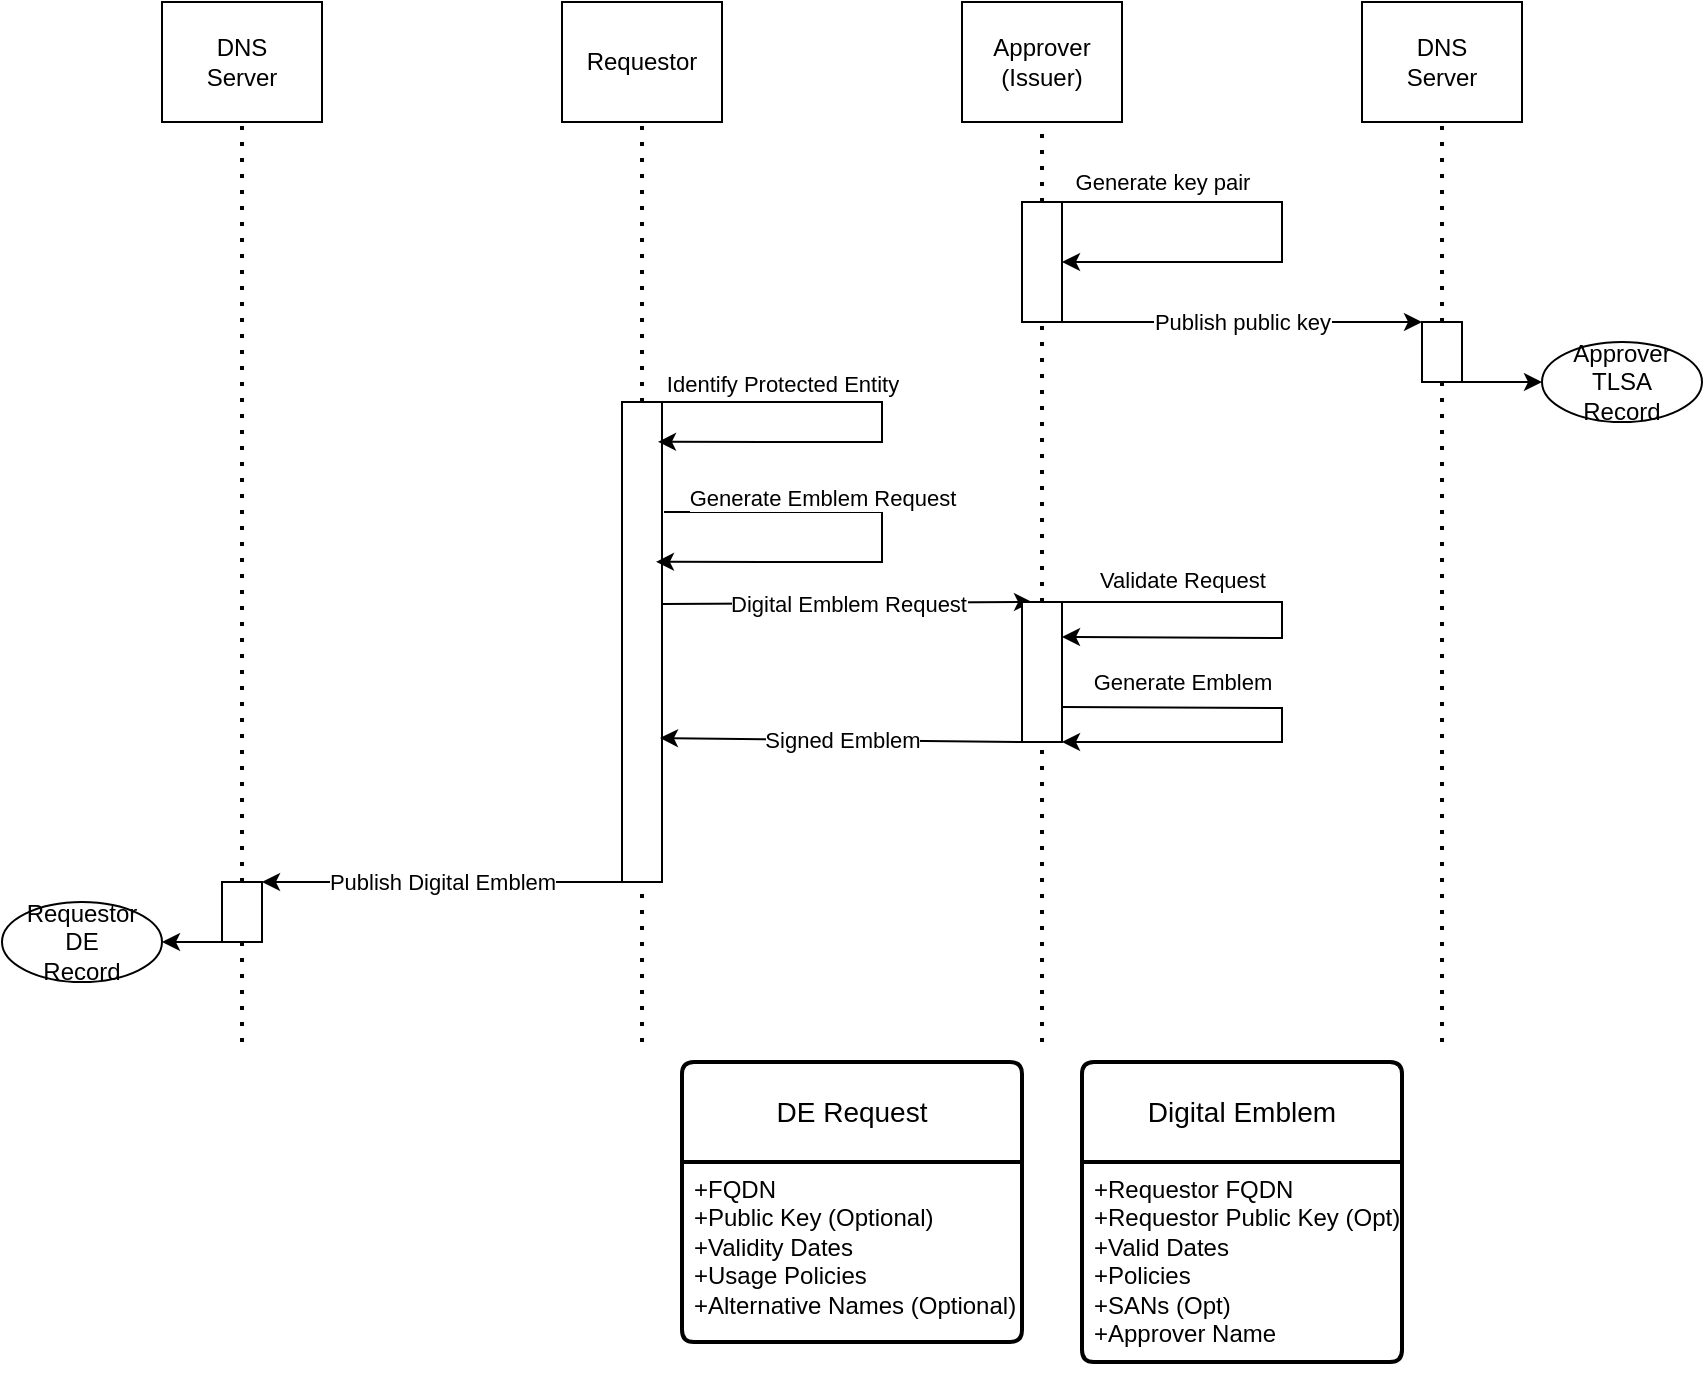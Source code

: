 <mxfile version="24.7.8">
  <diagram name="Page-1" id="2YBvvXClWsGukQMizWep">
    <mxGraphModel dx="1016" dy="854" grid="1" gridSize="10" guides="1" tooltips="1" connect="1" arrows="1" fold="1" page="1" pageScale="1" pageWidth="850" pageHeight="1100" math="0" shadow="0">
      <root>
        <mxCell id="0" />
        <mxCell id="1" parent="0" />
        <mxCell id="ama0kXbUllyE-8_Y7R_g-76" style="edgeStyle=orthogonalEdgeStyle;rounded=0;orthogonalLoop=1;jettySize=auto;html=1;exitX=0.5;exitY=1;exitDx=0;exitDy=0;entryX=0.5;entryY=1;entryDx=0;entryDy=0;" edge="1" parent="1" source="ama0kXbUllyE-8_Y7R_g-74" target="ama0kXbUllyE-8_Y7R_g-73">
          <mxGeometry relative="1" as="geometry" />
        </mxCell>
        <mxCell id="ama0kXbUllyE-8_Y7R_g-22" value="DNS&lt;div&gt;Server&lt;/div&gt;" style="rounded=0;whiteSpace=wrap;html=1;" vertex="1" parent="1">
          <mxGeometry x="80" y="40" width="80" height="60" as="geometry" />
        </mxCell>
        <mxCell id="ama0kXbUllyE-8_Y7R_g-23" value="Requestor" style="rounded=0;whiteSpace=wrap;html=1;" vertex="1" parent="1">
          <mxGeometry x="280" y="40" width="80" height="60" as="geometry" />
        </mxCell>
        <mxCell id="ama0kXbUllyE-8_Y7R_g-24" value="Approver&lt;div&gt;(Issuer)&lt;/div&gt;" style="rounded=0;whiteSpace=wrap;html=1;" vertex="1" parent="1">
          <mxGeometry x="480" y="40" width="80" height="60" as="geometry" />
        </mxCell>
        <mxCell id="ama0kXbUllyE-8_Y7R_g-25" value="DNS&lt;div&gt;Server&lt;/div&gt;" style="rounded=0;whiteSpace=wrap;html=1;" vertex="1" parent="1">
          <mxGeometry x="680" y="40" width="80" height="60" as="geometry" />
        </mxCell>
        <mxCell id="ama0kXbUllyE-8_Y7R_g-27" value="" style="endArrow=none;dashed=1;html=1;dashPattern=1 3;strokeWidth=2;rounded=0;entryX=0.5;entryY=1;entryDx=0;entryDy=0;" edge="1" parent="1" source="ama0kXbUllyE-8_Y7R_g-65" target="ama0kXbUllyE-8_Y7R_g-22">
          <mxGeometry width="50" height="50" relative="1" as="geometry">
            <mxPoint x="120" y="560" as="sourcePoint" />
            <mxPoint x="450" y="410" as="targetPoint" />
          </mxGeometry>
        </mxCell>
        <mxCell id="ama0kXbUllyE-8_Y7R_g-28" value="" style="endArrow=none;dashed=1;html=1;dashPattern=1 3;strokeWidth=2;rounded=0;entryX=0.5;entryY=1;entryDx=0;entryDy=0;" edge="1" parent="1" source="ama0kXbUllyE-8_Y7R_g-45" target="ama0kXbUllyE-8_Y7R_g-23">
          <mxGeometry width="50" height="50" relative="1" as="geometry">
            <mxPoint x="320" y="560" as="sourcePoint" />
            <mxPoint x="460" y="420" as="targetPoint" />
          </mxGeometry>
        </mxCell>
        <mxCell id="ama0kXbUllyE-8_Y7R_g-29" value="" style="endArrow=none;dashed=1;html=1;dashPattern=1 3;strokeWidth=2;rounded=0;entryX=0.5;entryY=1;entryDx=0;entryDy=0;" edge="1" parent="1" source="ama0kXbUllyE-8_Y7R_g-31" target="ama0kXbUllyE-8_Y7R_g-24">
          <mxGeometry width="50" height="50" relative="1" as="geometry">
            <mxPoint x="520" y="560" as="sourcePoint" />
            <mxPoint x="470" y="430" as="targetPoint" />
          </mxGeometry>
        </mxCell>
        <mxCell id="ama0kXbUllyE-8_Y7R_g-30" value="" style="endArrow=none;dashed=1;html=1;dashPattern=1 3;strokeWidth=2;rounded=0;entryX=0.5;entryY=1;entryDx=0;entryDy=0;" edge="1" parent="1" source="ama0kXbUllyE-8_Y7R_g-36" target="ama0kXbUllyE-8_Y7R_g-25">
          <mxGeometry width="50" height="50" relative="1" as="geometry">
            <mxPoint x="720" y="560" as="sourcePoint" />
            <mxPoint x="480" y="440" as="targetPoint" />
          </mxGeometry>
        </mxCell>
        <mxCell id="ama0kXbUllyE-8_Y7R_g-32" value="" style="endArrow=none;dashed=1;html=1;dashPattern=1 3;strokeWidth=2;rounded=0;entryX=0.5;entryY=1;entryDx=0;entryDy=0;" edge="1" parent="1" source="ama0kXbUllyE-8_Y7R_g-57" target="ama0kXbUllyE-8_Y7R_g-31">
          <mxGeometry width="50" height="50" relative="1" as="geometry">
            <mxPoint x="520" y="560" as="sourcePoint" />
            <mxPoint x="520" y="100" as="targetPoint" />
          </mxGeometry>
        </mxCell>
        <mxCell id="ama0kXbUllyE-8_Y7R_g-31" value="" style="rounded=0;whiteSpace=wrap;html=1;" vertex="1" parent="1">
          <mxGeometry x="510" y="140" width="20" height="60" as="geometry" />
        </mxCell>
        <mxCell id="ama0kXbUllyE-8_Y7R_g-33" value="" style="endArrow=classic;html=1;rounded=0;exitX=1;exitY=0;exitDx=0;exitDy=0;entryX=1;entryY=0.5;entryDx=0;entryDy=0;" edge="1" parent="1" source="ama0kXbUllyE-8_Y7R_g-31" target="ama0kXbUllyE-8_Y7R_g-31">
          <mxGeometry relative="1" as="geometry">
            <mxPoint x="370" y="440" as="sourcePoint" />
            <mxPoint x="540" y="170" as="targetPoint" />
            <Array as="points">
              <mxPoint x="640" y="140" />
              <mxPoint x="640" y="170" />
            </Array>
          </mxGeometry>
        </mxCell>
        <mxCell id="ama0kXbUllyE-8_Y7R_g-34" value="Generate key pair" style="edgeLabel;resizable=0;html=1;;align=center;verticalAlign=middle;" connectable="0" vertex="1" parent="ama0kXbUllyE-8_Y7R_g-33">
          <mxGeometry relative="1" as="geometry">
            <mxPoint x="-60" y="-25" as="offset" />
          </mxGeometry>
        </mxCell>
        <mxCell id="ama0kXbUllyE-8_Y7R_g-37" value="" style="endArrow=none;dashed=1;html=1;dashPattern=1 3;strokeWidth=2;rounded=0;entryX=0.5;entryY=1;entryDx=0;entryDy=0;" edge="1" parent="1" target="ama0kXbUllyE-8_Y7R_g-36">
          <mxGeometry width="50" height="50" relative="1" as="geometry">
            <mxPoint x="720" y="560" as="sourcePoint" />
            <mxPoint x="720" y="100" as="targetPoint" />
          </mxGeometry>
        </mxCell>
        <mxCell id="ama0kXbUllyE-8_Y7R_g-36" value="" style="rounded=0;whiteSpace=wrap;html=1;" vertex="1" parent="1">
          <mxGeometry x="710" y="200" width="20" height="30" as="geometry" />
        </mxCell>
        <mxCell id="ama0kXbUllyE-8_Y7R_g-38" value="" style="endArrow=classic;html=1;rounded=0;exitX=1;exitY=1;exitDx=0;exitDy=0;entryX=0;entryY=0;entryDx=0;entryDy=0;" edge="1" parent="1" source="ama0kXbUllyE-8_Y7R_g-31" target="ama0kXbUllyE-8_Y7R_g-36">
          <mxGeometry relative="1" as="geometry">
            <mxPoint x="540" y="200" as="sourcePoint" />
            <mxPoint x="470" y="440" as="targetPoint" />
          </mxGeometry>
        </mxCell>
        <mxCell id="ama0kXbUllyE-8_Y7R_g-39" value="Publish public key" style="edgeLabel;resizable=0;html=1;;align=center;verticalAlign=middle;" connectable="0" vertex="1" parent="ama0kXbUllyE-8_Y7R_g-38">
          <mxGeometry relative="1" as="geometry" />
        </mxCell>
        <mxCell id="ama0kXbUllyE-8_Y7R_g-40" value="Approver&lt;div&gt;TLSA&lt;/div&gt;&lt;div&gt;Record&lt;/div&gt;" style="ellipse;whiteSpace=wrap;html=1;" vertex="1" parent="1">
          <mxGeometry x="770" y="210" width="80" height="40" as="geometry" />
        </mxCell>
        <mxCell id="ama0kXbUllyE-8_Y7R_g-44" value="" style="endArrow=classic;html=1;rounded=0;exitX=1;exitY=1;exitDx=0;exitDy=0;entryX=0;entryY=0.5;entryDx=0;entryDy=0;" edge="1" parent="1" source="ama0kXbUllyE-8_Y7R_g-36" target="ama0kXbUllyE-8_Y7R_g-40">
          <mxGeometry width="50" height="50" relative="1" as="geometry">
            <mxPoint x="400" y="460" as="sourcePoint" />
            <mxPoint x="450" y="410" as="targetPoint" />
          </mxGeometry>
        </mxCell>
        <mxCell id="ama0kXbUllyE-8_Y7R_g-46" value="" style="endArrow=none;dashed=1;html=1;dashPattern=1 3;strokeWidth=2;rounded=0;entryX=0.5;entryY=1;entryDx=0;entryDy=0;" edge="1" parent="1" target="ama0kXbUllyE-8_Y7R_g-45">
          <mxGeometry width="50" height="50" relative="1" as="geometry">
            <mxPoint x="320" y="560" as="sourcePoint" />
            <mxPoint x="320" y="100" as="targetPoint" />
          </mxGeometry>
        </mxCell>
        <mxCell id="ama0kXbUllyE-8_Y7R_g-45" value="" style="rounded=0;whiteSpace=wrap;html=1;" vertex="1" parent="1">
          <mxGeometry x="310" y="240" width="20" height="240" as="geometry" />
        </mxCell>
        <mxCell id="ama0kXbUllyE-8_Y7R_g-48" value="" style="endArrow=classic;html=1;rounded=0;exitX=1;exitY=0;exitDx=0;exitDy=0;entryX=0.9;entryY=0.083;entryDx=0;entryDy=0;entryPerimeter=0;" edge="1" parent="1" source="ama0kXbUllyE-8_Y7R_g-45" target="ama0kXbUllyE-8_Y7R_g-45">
          <mxGeometry relative="1" as="geometry">
            <mxPoint x="370" y="440" as="sourcePoint" />
            <mxPoint x="340" y="270" as="targetPoint" />
            <Array as="points">
              <mxPoint x="440" y="240" />
              <mxPoint x="440" y="260" />
            </Array>
          </mxGeometry>
        </mxCell>
        <mxCell id="ama0kXbUllyE-8_Y7R_g-49" value="Identify Protected Entity" style="edgeLabel;resizable=0;html=1;;align=center;verticalAlign=middle;" connectable="0" vertex="1" parent="ama0kXbUllyE-8_Y7R_g-48">
          <mxGeometry relative="1" as="geometry">
            <mxPoint x="-50" y="-20" as="offset" />
          </mxGeometry>
        </mxCell>
        <mxCell id="ama0kXbUllyE-8_Y7R_g-52" value="" style="endArrow=classic;html=1;rounded=0;exitX=1.05;exitY=0.229;exitDx=0;exitDy=0;entryX=0.85;entryY=0.333;entryDx=0;entryDy=0;exitPerimeter=0;entryPerimeter=0;" edge="1" parent="1" source="ama0kXbUllyE-8_Y7R_g-45" target="ama0kXbUllyE-8_Y7R_g-45">
          <mxGeometry relative="1" as="geometry">
            <mxPoint x="340" y="305" as="sourcePoint" />
            <mxPoint x="340" y="322.5" as="targetPoint" />
            <Array as="points">
              <mxPoint x="440" y="295" />
              <mxPoint x="440" y="320" />
            </Array>
          </mxGeometry>
        </mxCell>
        <mxCell id="ama0kXbUllyE-8_Y7R_g-53" value="Generate Emblem Request" style="edgeLabel;resizable=0;html=1;;align=center;verticalAlign=middle;" connectable="0" vertex="1" parent="ama0kXbUllyE-8_Y7R_g-52">
          <mxGeometry relative="1" as="geometry">
            <mxPoint x="-30" y="-22" as="offset" />
          </mxGeometry>
        </mxCell>
        <mxCell id="ama0kXbUllyE-8_Y7R_g-55" value="" style="endArrow=classic;html=1;rounded=0;entryX=0.25;entryY=0;entryDx=0;entryDy=0;" edge="1" parent="1" target="ama0kXbUllyE-8_Y7R_g-57">
          <mxGeometry relative="1" as="geometry">
            <mxPoint x="330" y="341" as="sourcePoint" />
            <mxPoint x="470" y="440" as="targetPoint" />
          </mxGeometry>
        </mxCell>
        <mxCell id="ama0kXbUllyE-8_Y7R_g-56" value="Digital Emblem Request" style="edgeLabel;resizable=0;html=1;;align=center;verticalAlign=middle;" connectable="0" vertex="1" parent="ama0kXbUllyE-8_Y7R_g-55">
          <mxGeometry relative="1" as="geometry" />
        </mxCell>
        <mxCell id="ama0kXbUllyE-8_Y7R_g-58" value="" style="endArrow=classic;html=1;rounded=0;exitX=1;exitY=0;exitDx=0;exitDy=0;entryX=1;entryY=0.25;entryDx=0;entryDy=0;" edge="1" parent="1" source="ama0kXbUllyE-8_Y7R_g-57" target="ama0kXbUllyE-8_Y7R_g-57">
          <mxGeometry relative="1" as="geometry">
            <mxPoint x="370" y="440" as="sourcePoint" />
            <mxPoint x="720" y="390" as="targetPoint" />
            <Array as="points">
              <mxPoint x="640" y="340" />
              <mxPoint x="640" y="358" />
            </Array>
          </mxGeometry>
        </mxCell>
        <mxCell id="ama0kXbUllyE-8_Y7R_g-59" value="Validate Request" style="edgeLabel;resizable=0;html=1;;align=center;verticalAlign=middle;" connectable="0" vertex="1" parent="ama0kXbUllyE-8_Y7R_g-58">
          <mxGeometry relative="1" as="geometry">
            <mxPoint x="-50" y="-20" as="offset" />
          </mxGeometry>
        </mxCell>
        <mxCell id="ama0kXbUllyE-8_Y7R_g-60" value="" style="endArrow=classic;html=1;rounded=0;exitX=1;exitY=0.75;exitDx=0;exitDy=0;entryX=1;entryY=1;entryDx=0;entryDy=0;" edge="1" parent="1" source="ama0kXbUllyE-8_Y7R_g-57" target="ama0kXbUllyE-8_Y7R_g-57">
          <mxGeometry relative="1" as="geometry">
            <mxPoint x="540" y="380" as="sourcePoint" />
            <mxPoint x="550" y="410" as="targetPoint" />
            <Array as="points">
              <mxPoint x="640" y="393" />
              <mxPoint x="640" y="410" />
            </Array>
          </mxGeometry>
        </mxCell>
        <mxCell id="ama0kXbUllyE-8_Y7R_g-61" value="Generate Emblem" style="edgeLabel;resizable=0;html=1;;align=center;verticalAlign=middle;" connectable="0" vertex="1" parent="ama0kXbUllyE-8_Y7R_g-60">
          <mxGeometry relative="1" as="geometry">
            <mxPoint x="-50" y="-22" as="offset" />
          </mxGeometry>
        </mxCell>
        <mxCell id="ama0kXbUllyE-8_Y7R_g-62" value="" style="endArrow=classic;html=1;rounded=0;exitX=0;exitY=1;exitDx=0;exitDy=0;entryX=0.95;entryY=0.7;entryDx=0;entryDy=0;entryPerimeter=0;" edge="1" parent="1" source="ama0kXbUllyE-8_Y7R_g-57" target="ama0kXbUllyE-8_Y7R_g-45">
          <mxGeometry relative="1" as="geometry">
            <mxPoint x="370" y="440" as="sourcePoint" />
            <mxPoint x="470" y="440" as="targetPoint" />
          </mxGeometry>
        </mxCell>
        <mxCell id="ama0kXbUllyE-8_Y7R_g-63" value="Signed Emblem" style="edgeLabel;resizable=0;html=1;;align=center;verticalAlign=middle;" connectable="0" vertex="1" parent="ama0kXbUllyE-8_Y7R_g-62">
          <mxGeometry relative="1" as="geometry" />
        </mxCell>
        <mxCell id="ama0kXbUllyE-8_Y7R_g-64" value="" style="endArrow=none;dashed=1;html=1;dashPattern=1 3;strokeWidth=2;rounded=0;entryX=0.5;entryY=1;entryDx=0;entryDy=0;" edge="1" parent="1" target="ama0kXbUllyE-8_Y7R_g-57">
          <mxGeometry width="50" height="50" relative="1" as="geometry">
            <mxPoint x="520" y="560" as="sourcePoint" />
            <mxPoint x="520" y="200" as="targetPoint" />
          </mxGeometry>
        </mxCell>
        <mxCell id="ama0kXbUllyE-8_Y7R_g-57" value="" style="rounded=0;whiteSpace=wrap;html=1;" vertex="1" parent="1">
          <mxGeometry x="510" y="340" width="20" height="70" as="geometry" />
        </mxCell>
        <mxCell id="ama0kXbUllyE-8_Y7R_g-66" value="" style="endArrow=none;dashed=1;html=1;dashPattern=1 3;strokeWidth=2;rounded=0;entryX=0.5;entryY=1;entryDx=0;entryDy=0;" edge="1" parent="1" target="ama0kXbUllyE-8_Y7R_g-65">
          <mxGeometry width="50" height="50" relative="1" as="geometry">
            <mxPoint x="120" y="560" as="sourcePoint" />
            <mxPoint x="120" y="100" as="targetPoint" />
          </mxGeometry>
        </mxCell>
        <mxCell id="ama0kXbUllyE-8_Y7R_g-65" value="" style="rounded=0;whiteSpace=wrap;html=1;" vertex="1" parent="1">
          <mxGeometry x="110" y="480" width="20" height="30" as="geometry" />
        </mxCell>
        <mxCell id="ama0kXbUllyE-8_Y7R_g-67" value="&lt;div&gt;Requestor&lt;/div&gt;&lt;div&gt;&lt;span style=&quot;background-color: initial;&quot;&gt;DE&lt;/span&gt;&lt;/div&gt;&lt;div&gt;&lt;span style=&quot;background-color: initial;&quot;&gt;Record&lt;/span&gt;&lt;/div&gt;" style="ellipse;whiteSpace=wrap;html=1;" vertex="1" parent="1">
          <mxGeometry y="490" width="80" height="40" as="geometry" />
        </mxCell>
        <mxCell id="ama0kXbUllyE-8_Y7R_g-68" value="" style="endArrow=classic;html=1;rounded=0;exitX=0;exitY=1;exitDx=0;exitDy=0;entryX=1;entryY=0.5;entryDx=0;entryDy=0;" edge="1" parent="1" source="ama0kXbUllyE-8_Y7R_g-65" target="ama0kXbUllyE-8_Y7R_g-67">
          <mxGeometry width="50" height="50" relative="1" as="geometry">
            <mxPoint x="400" y="460" as="sourcePoint" />
            <mxPoint x="450" y="410" as="targetPoint" />
          </mxGeometry>
        </mxCell>
        <mxCell id="ama0kXbUllyE-8_Y7R_g-69" value="" style="endArrow=classic;html=1;rounded=0;exitX=0;exitY=1;exitDx=0;exitDy=0;entryX=1;entryY=0;entryDx=0;entryDy=0;" edge="1" parent="1" source="ama0kXbUllyE-8_Y7R_g-45" target="ama0kXbUllyE-8_Y7R_g-65">
          <mxGeometry relative="1" as="geometry">
            <mxPoint x="370" y="440" as="sourcePoint" />
            <mxPoint x="470" y="440" as="targetPoint" />
          </mxGeometry>
        </mxCell>
        <mxCell id="ama0kXbUllyE-8_Y7R_g-70" value="Publish Digital Emblem" style="edgeLabel;resizable=0;html=1;;align=center;verticalAlign=middle;" connectable="0" vertex="1" parent="ama0kXbUllyE-8_Y7R_g-69">
          <mxGeometry relative="1" as="geometry" />
        </mxCell>
        <mxCell id="ama0kXbUllyE-8_Y7R_g-71" value="DE Request" style="swimlane;childLayout=stackLayout;horizontal=1;startSize=50;horizontalStack=0;rounded=1;fontSize=14;fontStyle=0;strokeWidth=2;resizeParent=0;resizeLast=1;shadow=0;dashed=0;align=center;arcSize=4;whiteSpace=wrap;html=1;" vertex="1" parent="1">
          <mxGeometry x="340" y="570" width="170" height="140" as="geometry" />
        </mxCell>
        <mxCell id="ama0kXbUllyE-8_Y7R_g-72" value="+FQDN&lt;div&gt;+Public Key (Optional)&lt;/div&gt;&lt;div&gt;+Validity Dates&lt;/div&gt;&lt;div&gt;+Usage Policies&lt;/div&gt;&lt;div&gt;+Alternative Names (Optional)&lt;/div&gt;" style="align=left;strokeColor=none;fillColor=none;spacingLeft=4;fontSize=12;verticalAlign=top;resizable=0;rotatable=0;part=1;html=1;" vertex="1" parent="ama0kXbUllyE-8_Y7R_g-71">
          <mxGeometry y="50" width="170" height="90" as="geometry" />
        </mxCell>
        <mxCell id="ama0kXbUllyE-8_Y7R_g-73" value="Digital Emblem" style="swimlane;childLayout=stackLayout;horizontal=1;startSize=50;horizontalStack=0;rounded=1;fontSize=14;fontStyle=0;strokeWidth=2;resizeParent=0;resizeLast=1;shadow=0;dashed=0;align=center;arcSize=4;whiteSpace=wrap;html=1;" vertex="1" parent="1">
          <mxGeometry x="540" y="570" width="160" height="150" as="geometry" />
        </mxCell>
        <mxCell id="ama0kXbUllyE-8_Y7R_g-74" value="+Requestor FQDN&lt;div&gt;+Requestor Public Key (Opt)&lt;/div&gt;&lt;div&gt;+Valid Dates&lt;/div&gt;&lt;div&gt;+Policies&lt;/div&gt;&lt;div&gt;+SANs (Opt)&lt;/div&gt;&lt;div&gt;+Approver Name&lt;/div&gt;" style="align=left;strokeColor=none;fillColor=none;spacingLeft=4;fontSize=12;verticalAlign=top;resizable=0;rotatable=0;part=1;html=1;" vertex="1" parent="ama0kXbUllyE-8_Y7R_g-73">
          <mxGeometry y="50" width="160" height="100" as="geometry" />
        </mxCell>
      </root>
    </mxGraphModel>
  </diagram>
</mxfile>
